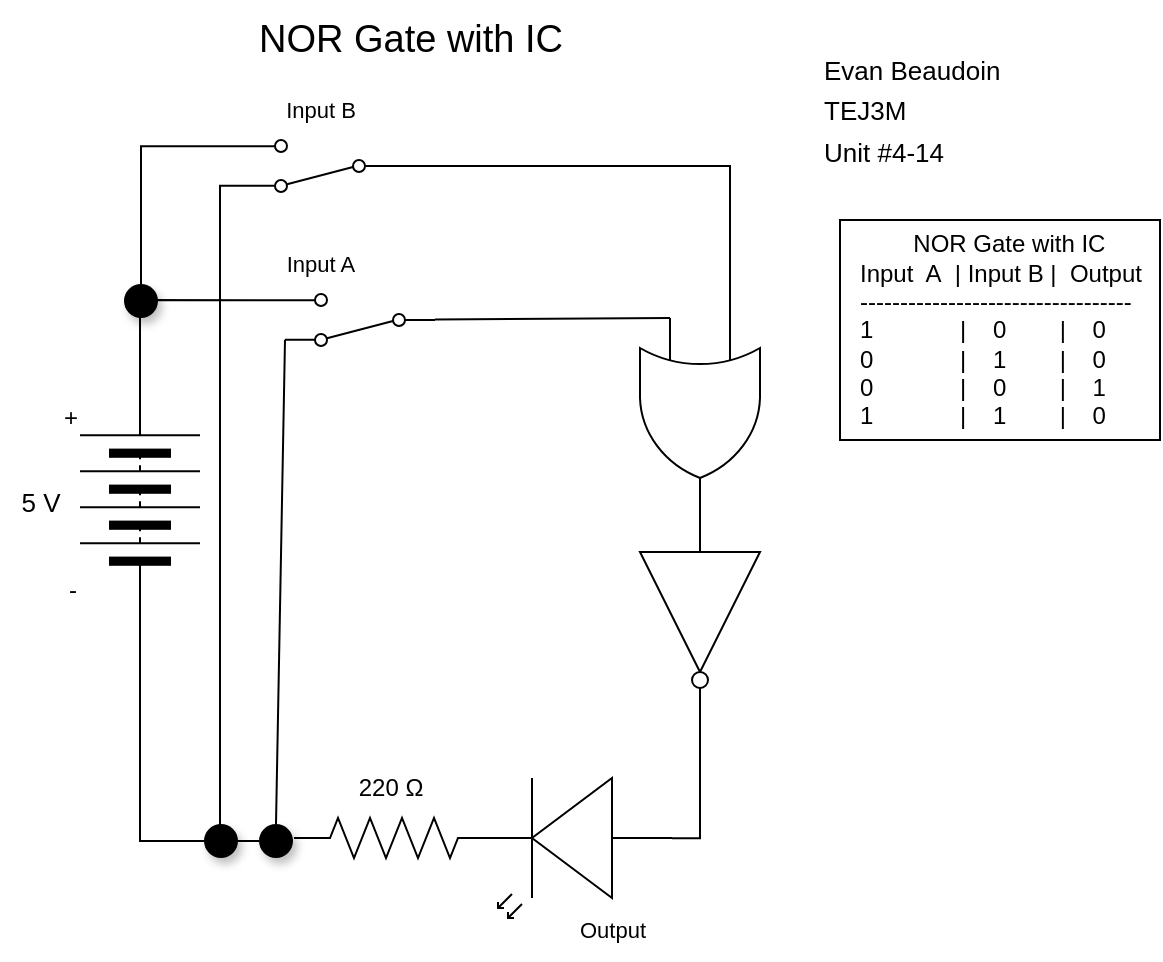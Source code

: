 <mxfile>
    <diagram id="lK7ZifQAlv5tcjJvCvCm" name="Page-1">
        <mxGraphModel dx="906" dy="563" grid="1" gridSize="10" guides="1" tooltips="1" connect="1" arrows="1" fold="1" page="1" pageScale="1" pageWidth="827" pageHeight="1169" math="0" shadow="0">
            <root>
                <mxCell id="0"/>
                <mxCell id="1" parent="0"/>
                <mxCell id="2" style="html=1;exitX=1;exitY=0.5;exitDx=0;exitDy=0;endArrow=none;endFill=0;rounded=0;entryX=1;entryY=0.88;entryDx=0;entryDy=0;" parent="1" source="4" target="13" edge="1">
                    <mxGeometry relative="1" as="geometry">
                        <mxPoint x="160" y="210" as="targetPoint"/>
                        <Array as="points">
                            <mxPoint x="120" y="190"/>
                        </Array>
                    </mxGeometry>
                </mxCell>
                <mxCell id="37" style="edgeStyle=orthogonalEdgeStyle;rounded=0;html=1;entryX=0;entryY=0.5;entryDx=0;entryDy=0;endArrow=none;endFill=0;" parent="1" source="4" target="26" edge="1">
                    <mxGeometry relative="1" as="geometry">
                        <Array as="points">
                            <mxPoint x="120" y="460"/>
                        </Array>
                    </mxGeometry>
                </mxCell>
                <mxCell id="4" value="" style="pointerEvents=1;verticalLabelPosition=bottom;shadow=0;dashed=0;align=center;html=1;verticalAlign=top;shape=mxgraph.electrical.miscellaneous.batteryStack;rotation=-90;" parent="1" vertex="1">
                    <mxGeometry x="70" y="260" width="100" height="60" as="geometry"/>
                </mxCell>
                <mxCell id="5" value="+" style="text;html=1;align=center;verticalAlign=middle;resizable=0;points=[];autosize=1;strokeColor=none;fillColor=none;" parent="1" vertex="1">
                    <mxGeometry x="70" y="234" width="30" height="30" as="geometry"/>
                </mxCell>
                <mxCell id="6" value="-" style="text;html=1;align=center;verticalAlign=middle;resizable=0;points=[];autosize=1;strokeColor=none;fillColor=none;" parent="1" vertex="1">
                    <mxGeometry x="71" y="320" width="30" height="30" as="geometry"/>
                </mxCell>
                <mxCell id="8" value="" style="verticalLabelPosition=bottom;shadow=0;dashed=0;align=center;html=1;verticalAlign=top;shape=mxgraph.electrical.opto_electronics.led_2;pointerEvents=1;fontFamily=Helvetica;fontSize=11;fontColor=default;rotation=-180;" parent="1" vertex="1">
                    <mxGeometry x="286" y="429" width="100" height="70" as="geometry"/>
                </mxCell>
                <mxCell id="9" value="Output" style="text;html=1;align=center;verticalAlign=middle;resizable=0;points=[];autosize=1;strokeColor=none;fillColor=none;fontSize=11;fontFamily=Helvetica;fontColor=default;" parent="1" vertex="1">
                    <mxGeometry x="326" y="490" width="60" height="30" as="geometry"/>
                </mxCell>
                <mxCell id="10" value="&lt;font style=&quot;font-size: 13px;&quot;&gt;Evan Beaudoin&lt;br style=&quot;&quot;&gt;TEJ3M&lt;br&gt;Unit #4-14&lt;/font&gt;" style="text;html=1;align=left;verticalAlign=middle;resizable=0;points=[];autosize=1;strokeColor=none;fillColor=none;fontSize=17;fontFamily=Helvetica;fontColor=default;" parent="1" vertex="1">
                    <mxGeometry x="460" y="60" width="110" height="70" as="geometry"/>
                </mxCell>
                <mxCell id="11" style="edgeStyle=none;rounded=0;html=1;exitX=1;exitY=0.12;exitDx=0;exitDy=0;endArrow=none;endFill=0;entryX=0.5;entryY=0;entryDx=0;entryDy=0;" parent="1" source="13" target="26" edge="1">
                    <mxGeometry relative="1" as="geometry">
                        <mxPoint x="200" y="390" as="targetPoint"/>
                    </mxGeometry>
                </mxCell>
                <mxCell id="12" style="edgeStyle=none;rounded=0;html=1;endArrow=none;endFill=0;entryX=0;entryY=0.75;entryDx=0;entryDy=0;entryPerimeter=0;" parent="1" source="13" target="29" edge="1">
                    <mxGeometry relative="1" as="geometry">
                        <mxPoint x="363" y="199" as="targetPoint"/>
                    </mxGeometry>
                </mxCell>
                <mxCell id="13" value="" style="shape=mxgraph.electrical.electro-mechanical.twoWaySwitch;aspect=fixed;elSwitchState=2;rotation=-180;" parent="1" vertex="1">
                    <mxGeometry x="192.5" y="187" width="75" height="26" as="geometry"/>
                </mxCell>
                <mxCell id="14" value="&lt;div style=&quot;text-align: left;&quot;&gt;&lt;span style=&quot;background-color: initial;&quot;&gt;&amp;nbsp; &amp;nbsp; &amp;nbsp; &amp;nbsp; NOR Gate with IC&lt;/span&gt;&lt;/div&gt;&lt;div style=&quot;text-align: left;&quot;&gt;&lt;span style=&quot;background-color: initial;&quot;&gt;Input&amp;nbsp; A&amp;nbsp; | Input B |&amp;nbsp; Output&lt;/span&gt;&lt;/div&gt;&lt;div style=&quot;text-align: left;&quot;&gt;&lt;span style=&quot;background-color: initial;&quot;&gt;----------------------------------&lt;/span&gt;&lt;/div&gt;&lt;div style=&quot;text-align: left;&quot;&gt;&lt;span style=&quot;background-color: initial;&quot;&gt;1&amp;nbsp; &amp;nbsp; &amp;nbsp; &amp;nbsp; &amp;nbsp; &amp;nbsp; &amp;nbsp;|&amp;nbsp; &amp;nbsp; 0&amp;nbsp; &amp;nbsp; &amp;nbsp; &amp;nbsp; |&amp;nbsp; &amp;nbsp; 0&lt;/span&gt;&lt;/div&gt;&lt;div style=&quot;text-align: left;&quot;&gt;&lt;span style=&quot;background-color: initial;&quot;&gt;0&amp;nbsp; &amp;nbsp; &amp;nbsp; &amp;nbsp; &amp;nbsp; &amp;nbsp; &amp;nbsp;|&amp;nbsp; &amp;nbsp; 1&amp;nbsp; &amp;nbsp; &amp;nbsp; &amp;nbsp; |&amp;nbsp; &amp;nbsp; 0&lt;/span&gt;&lt;/div&gt;&lt;div style=&quot;text-align: left;&quot;&gt;&lt;span style=&quot;background-color: initial;&quot;&gt;0&amp;nbsp; &amp;nbsp; &amp;nbsp; &amp;nbsp; &amp;nbsp; &amp;nbsp; &amp;nbsp;|&amp;nbsp; &amp;nbsp; 0&amp;nbsp; &amp;nbsp; &amp;nbsp; &amp;nbsp; |&amp;nbsp; &amp;nbsp; 1&lt;/span&gt;&lt;/div&gt;&lt;div style=&quot;text-align: left;&quot;&gt;&lt;span style=&quot;background-color: initial;&quot;&gt;1&amp;nbsp; &amp;nbsp; &amp;nbsp; &amp;nbsp; &amp;nbsp; &amp;nbsp; &amp;nbsp;|&amp;nbsp; &amp;nbsp; 1&amp;nbsp; &amp;nbsp; &amp;nbsp; &amp;nbsp; |&amp;nbsp; &amp;nbsp; 0&lt;/span&gt;&lt;/div&gt;" style="text;html=1;align=center;verticalAlign=middle;resizable=0;points=[];autosize=1;strokeColor=default;fillColor=none;" parent="1" vertex="1">
                    <mxGeometry x="470" y="150" width="160" height="110" as="geometry"/>
                </mxCell>
                <mxCell id="15" value="220 Ω" style="text;html=1;align=center;verticalAlign=middle;resizable=0;points=[];autosize=1;strokeColor=none;fillColor=none;" parent="1" vertex="1">
                    <mxGeometry x="215" y="419" width="60" height="30" as="geometry"/>
                </mxCell>
                <mxCell id="16" value="NOR Gate with IC" style="text;html=1;align=center;verticalAlign=middle;resizable=0;points=[];autosize=1;strokeColor=none;fillColor=none;fontSize=19;" parent="1" vertex="1">
                    <mxGeometry x="165" y="40" width="180" height="40" as="geometry"/>
                </mxCell>
                <mxCell id="17" value="Input A" style="text;html=1;align=center;verticalAlign=middle;resizable=0;points=[];autosize=1;strokeColor=none;fillColor=none;fontSize=11;fontFamily=Helvetica;fontColor=default;" parent="1" vertex="1">
                    <mxGeometry x="179.5" y="157" width="60" height="30" as="geometry"/>
                </mxCell>
                <mxCell id="18" value="5 V" style="text;html=1;align=center;verticalAlign=middle;resizable=0;points=[];autosize=1;strokeColor=none;fillColor=none;fontSize=13;" parent="1" vertex="1">
                    <mxGeometry x="50" y="276" width="40" height="30" as="geometry"/>
                </mxCell>
                <mxCell id="19" style="edgeStyle=orthogonalEdgeStyle;html=1;entryX=1;entryY=0.88;entryDx=0;entryDy=0;rounded=0;endArrow=none;endFill=0;" parent="1" source="20" target="24" edge="1">
                    <mxGeometry relative="1" as="geometry">
                        <Array as="points">
                            <mxPoint x="121" y="113"/>
                        </Array>
                    </mxGeometry>
                </mxCell>
                <mxCell id="20" value="" style="ellipse;whiteSpace=wrap;html=1;aspect=fixed;fontFamily=Helvetica;fontSize=11;fillColor=#000000;fontColor=#ffffff;strokeColor=none;fillStyle=solid;shadow=1;" parent="1" vertex="1">
                    <mxGeometry x="112" y="182" width="17" height="17" as="geometry"/>
                </mxCell>
                <mxCell id="22" style="edgeStyle=orthogonalEdgeStyle;rounded=0;html=1;exitX=1;exitY=0.12;exitDx=0;exitDy=0;endArrow=none;endFill=0;entryX=0.5;entryY=0;entryDx=0;entryDy=0;" parent="1" source="24" target="28" edge="1">
                    <mxGeometry relative="1" as="geometry">
                        <mxPoint x="160" y="400" as="targetPoint"/>
                        <Array as="points">
                            <mxPoint x="160" y="133"/>
                            <mxPoint x="160" y="453"/>
                        </Array>
                    </mxGeometry>
                </mxCell>
                <mxCell id="23" style="edgeStyle=orthogonalEdgeStyle;rounded=0;html=1;entryX=0;entryY=0.25;entryDx=0;entryDy=0;entryPerimeter=0;endArrow=none;endFill=0;" parent="1" source="24" target="29" edge="1">
                    <mxGeometry relative="1" as="geometry">
                        <mxPoint x="393" y="199" as="targetPoint"/>
                    </mxGeometry>
                </mxCell>
                <mxCell id="24" value="" style="shape=mxgraph.electrical.electro-mechanical.twoWaySwitch;aspect=fixed;elSwitchState=2;rotation=-180;" parent="1" vertex="1">
                    <mxGeometry x="172.5" y="110" width="75" height="26" as="geometry"/>
                </mxCell>
                <mxCell id="25" value="Input B" style="text;html=1;align=center;verticalAlign=middle;resizable=0;points=[];autosize=1;strokeColor=none;fillColor=none;fontSize=11;fontFamily=Helvetica;fontColor=default;" parent="1" vertex="1">
                    <mxGeometry x="180" y="80" width="60" height="30" as="geometry"/>
                </mxCell>
                <mxCell id="26" value="" style="ellipse;whiteSpace=wrap;html=1;aspect=fixed;fontFamily=Helvetica;fontSize=11;fillColor=#000000;fontColor=#ffffff;strokeColor=none;fillStyle=solid;shadow=1;" parent="1" vertex="1">
                    <mxGeometry x="179.5" y="452" width="17" height="17" as="geometry"/>
                </mxCell>
                <mxCell id="28" value="" style="ellipse;whiteSpace=wrap;html=1;aspect=fixed;fontFamily=Helvetica;fontSize=11;fillColor=#000000;fontColor=#ffffff;strokeColor=none;fillStyle=solid;shadow=1;" parent="1" vertex="1">
                    <mxGeometry x="152" y="452" width="17" height="17" as="geometry"/>
                </mxCell>
                <mxCell id="29" value="" style="verticalLabelPosition=bottom;shadow=0;dashed=0;align=center;html=1;verticalAlign=top;shape=mxgraph.electrical.logic_gates.logic_gate;operation=or;rotation=90;" parent="1" vertex="1">
                    <mxGeometry x="350" y="219" width="100" height="60" as="geometry"/>
                </mxCell>
                <mxCell id="33" style="edgeStyle=orthogonalEdgeStyle;html=1;entryX=0;entryY=0.57;entryDx=0;entryDy=0;entryPerimeter=0;endArrow=none;endFill=0;rounded=0;" parent="1" source="31" target="8" edge="1">
                    <mxGeometry relative="1" as="geometry"/>
                </mxCell>
                <mxCell id="31" value="" style="verticalLabelPosition=bottom;shadow=0;dashed=0;align=center;html=1;verticalAlign=top;shape=mxgraph.electrical.logic_gates.inverter_2;rotation=90;" parent="1" vertex="1">
                    <mxGeometry x="350" y="319" width="100" height="60" as="geometry"/>
                </mxCell>
                <mxCell id="36" value="" style="pointerEvents=1;verticalLabelPosition=bottom;shadow=0;dashed=0;align=center;html=1;verticalAlign=top;shape=mxgraph.electrical.resistors.resistor_2;" parent="1" vertex="1">
                    <mxGeometry x="197" y="449" width="100" height="20" as="geometry"/>
                </mxCell>
            </root>
        </mxGraphModel>
    </diagram>
</mxfile>
